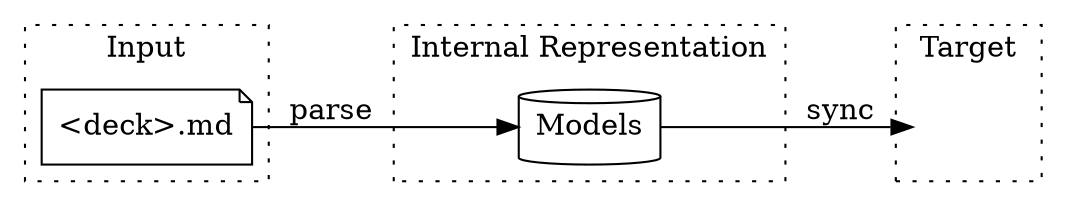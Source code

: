 digraph G {
  rankdir=LR;

  subgraph cluster_i {
    label="Input";
    style="dotted";
    MD [label="<deck>.md", shape=note];
  }
  subgraph cluster_a {
    label="Internal Representation";
    style="dotted";
    RP [label="Models", shape=cylinder];
  }
  subgraph cluster_o {
    label="Target";
    style="dotted";
    AnkiDesktop [label="", image="Anki-icon.png", shape=none];
  }

  MD -> RP [label="parse"];
  RP -> AnkiDesktop [label="sync"];
}
